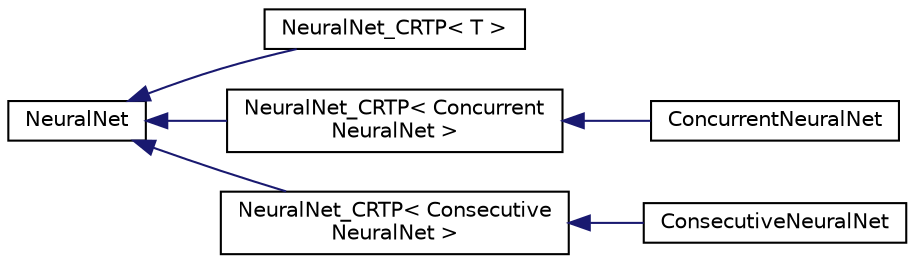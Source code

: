 digraph "Graphical Class Hierarchy"
{
  edge [fontname="Helvetica",fontsize="10",labelfontname="Helvetica",labelfontsize="10"];
  node [fontname="Helvetica",fontsize="10",shape=record];
  rankdir="LR";
  Node1 [label="NeuralNet",height=0.2,width=0.4,color="black", fillcolor="white", style="filled",URL="$classNeuralNet.html"];
  Node1 -> Node2 [dir="back",color="midnightblue",fontsize="10",style="solid",fontname="Helvetica"];
  Node2 [label="NeuralNet_CRTP\< T \>",height=0.2,width=0.4,color="black", fillcolor="white", style="filled",URL="$classNeuralNet__CRTP.html"];
  Node1 -> Node3 [dir="back",color="midnightblue",fontsize="10",style="solid",fontname="Helvetica"];
  Node3 [label="NeuralNet_CRTP\< Concurrent\lNeuralNet \>",height=0.2,width=0.4,color="black", fillcolor="white", style="filled",URL="$classNeuralNet__CRTP.html"];
  Node3 -> Node4 [dir="back",color="midnightblue",fontsize="10",style="solid",fontname="Helvetica"];
  Node4 [label="ConcurrentNeuralNet",height=0.2,width=0.4,color="black", fillcolor="white", style="filled",URL="$classConcurrentNeuralNet.html"];
  Node1 -> Node5 [dir="back",color="midnightblue",fontsize="10",style="solid",fontname="Helvetica"];
  Node5 [label="NeuralNet_CRTP\< Consecutive\lNeuralNet \>",height=0.2,width=0.4,color="black", fillcolor="white", style="filled",URL="$classNeuralNet__CRTP.html"];
  Node5 -> Node6 [dir="back",color="midnightblue",fontsize="10",style="solid",fontname="Helvetica"];
  Node6 [label="ConsecutiveNeuralNet",height=0.2,width=0.4,color="black", fillcolor="white", style="filled",URL="$classConsecutiveNeuralNet.html"];
}
